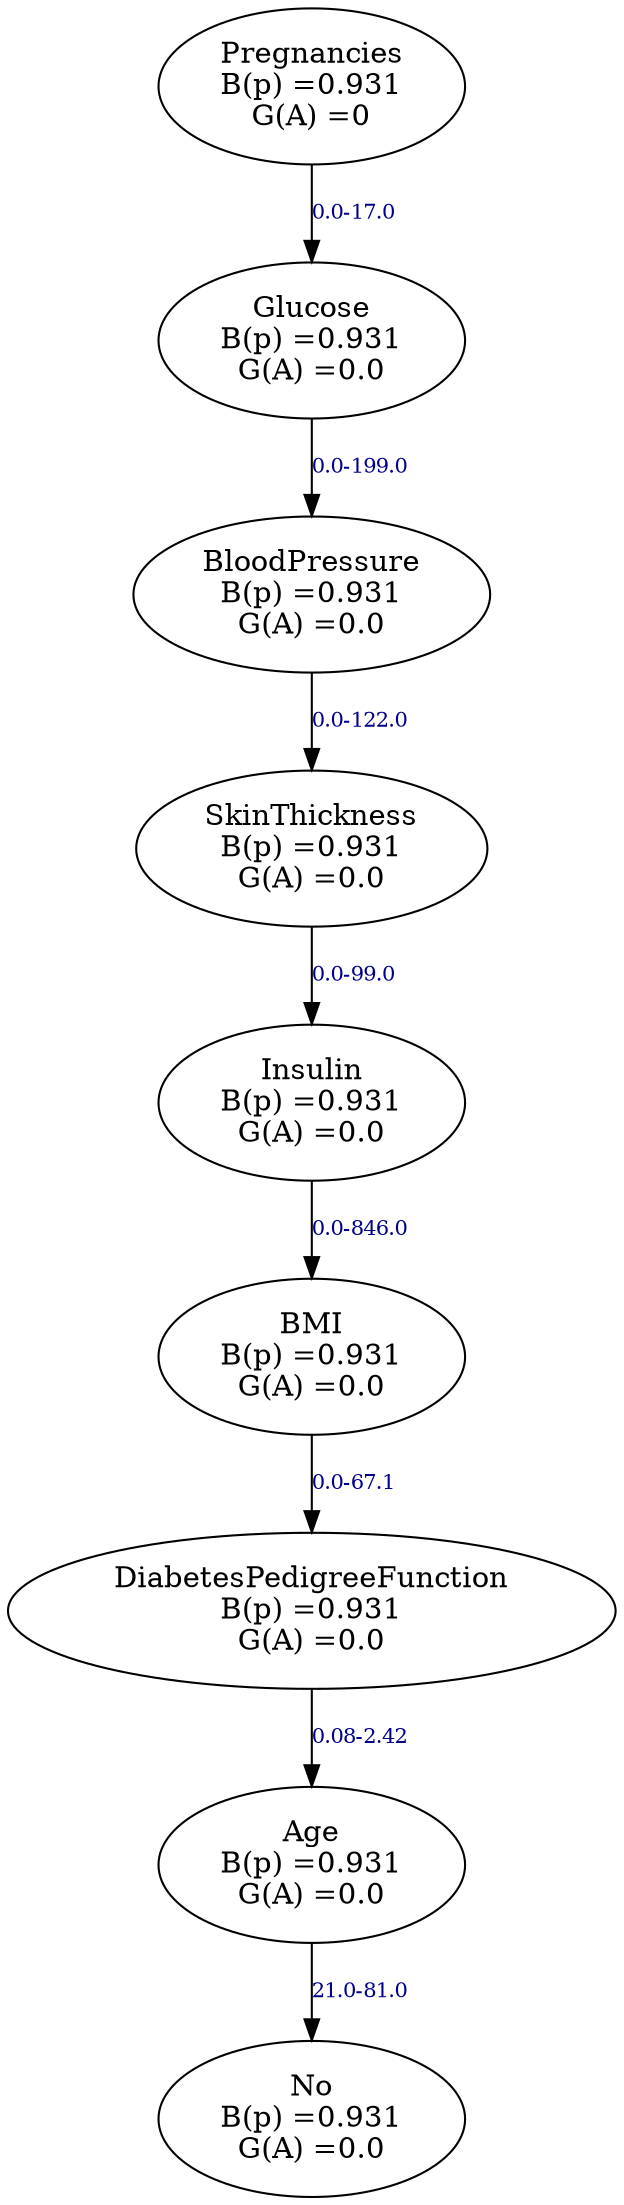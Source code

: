 // The Round Table
digraph "diabetes decision tree" {
	b [label="Glucose
B(p) =0.931
G(A) =0.0"]
	a [label="Pregnancies
B(p) =0.931
G(A) =0"]
	a -> b [label="0.0-17.0" fontcolor=darkblue fontsize=10]
	c [label="BloodPressure
B(p) =0.931
G(A) =0.0"]
	b -> c [label="0.0-199.0" fontcolor=darkblue fontsize=10]
	d [label="SkinThickness
B(p) =0.931
G(A) =0.0"]
	c -> d [label="0.0-122.0" fontcolor=darkblue fontsize=10]
	e [label="Insulin
B(p) =0.931
G(A) =0.0"]
	d -> e [label="0.0-99.0" fontcolor=darkblue fontsize=10]
	f [label="BMI
B(p) =0.931
G(A) =0.0"]
	e -> f [label="0.0-846.0" fontcolor=darkblue fontsize=10]
	g [label="DiabetesPedigreeFunction
B(p) =0.931
G(A) =0.0"]
	f -> g [label="0.0-67.1" fontcolor=darkblue fontsize=10]
	h [label="Age
B(p) =0.931
G(A) =0.0"]
	g -> h [label="0.08-2.42" fontcolor=darkblue fontsize=10]
	i [label="No
B(p) =0.931
G(A) =0.0"]
	h -> i [label="21.0-81.0" fontcolor=darkblue fontsize=10]
}
